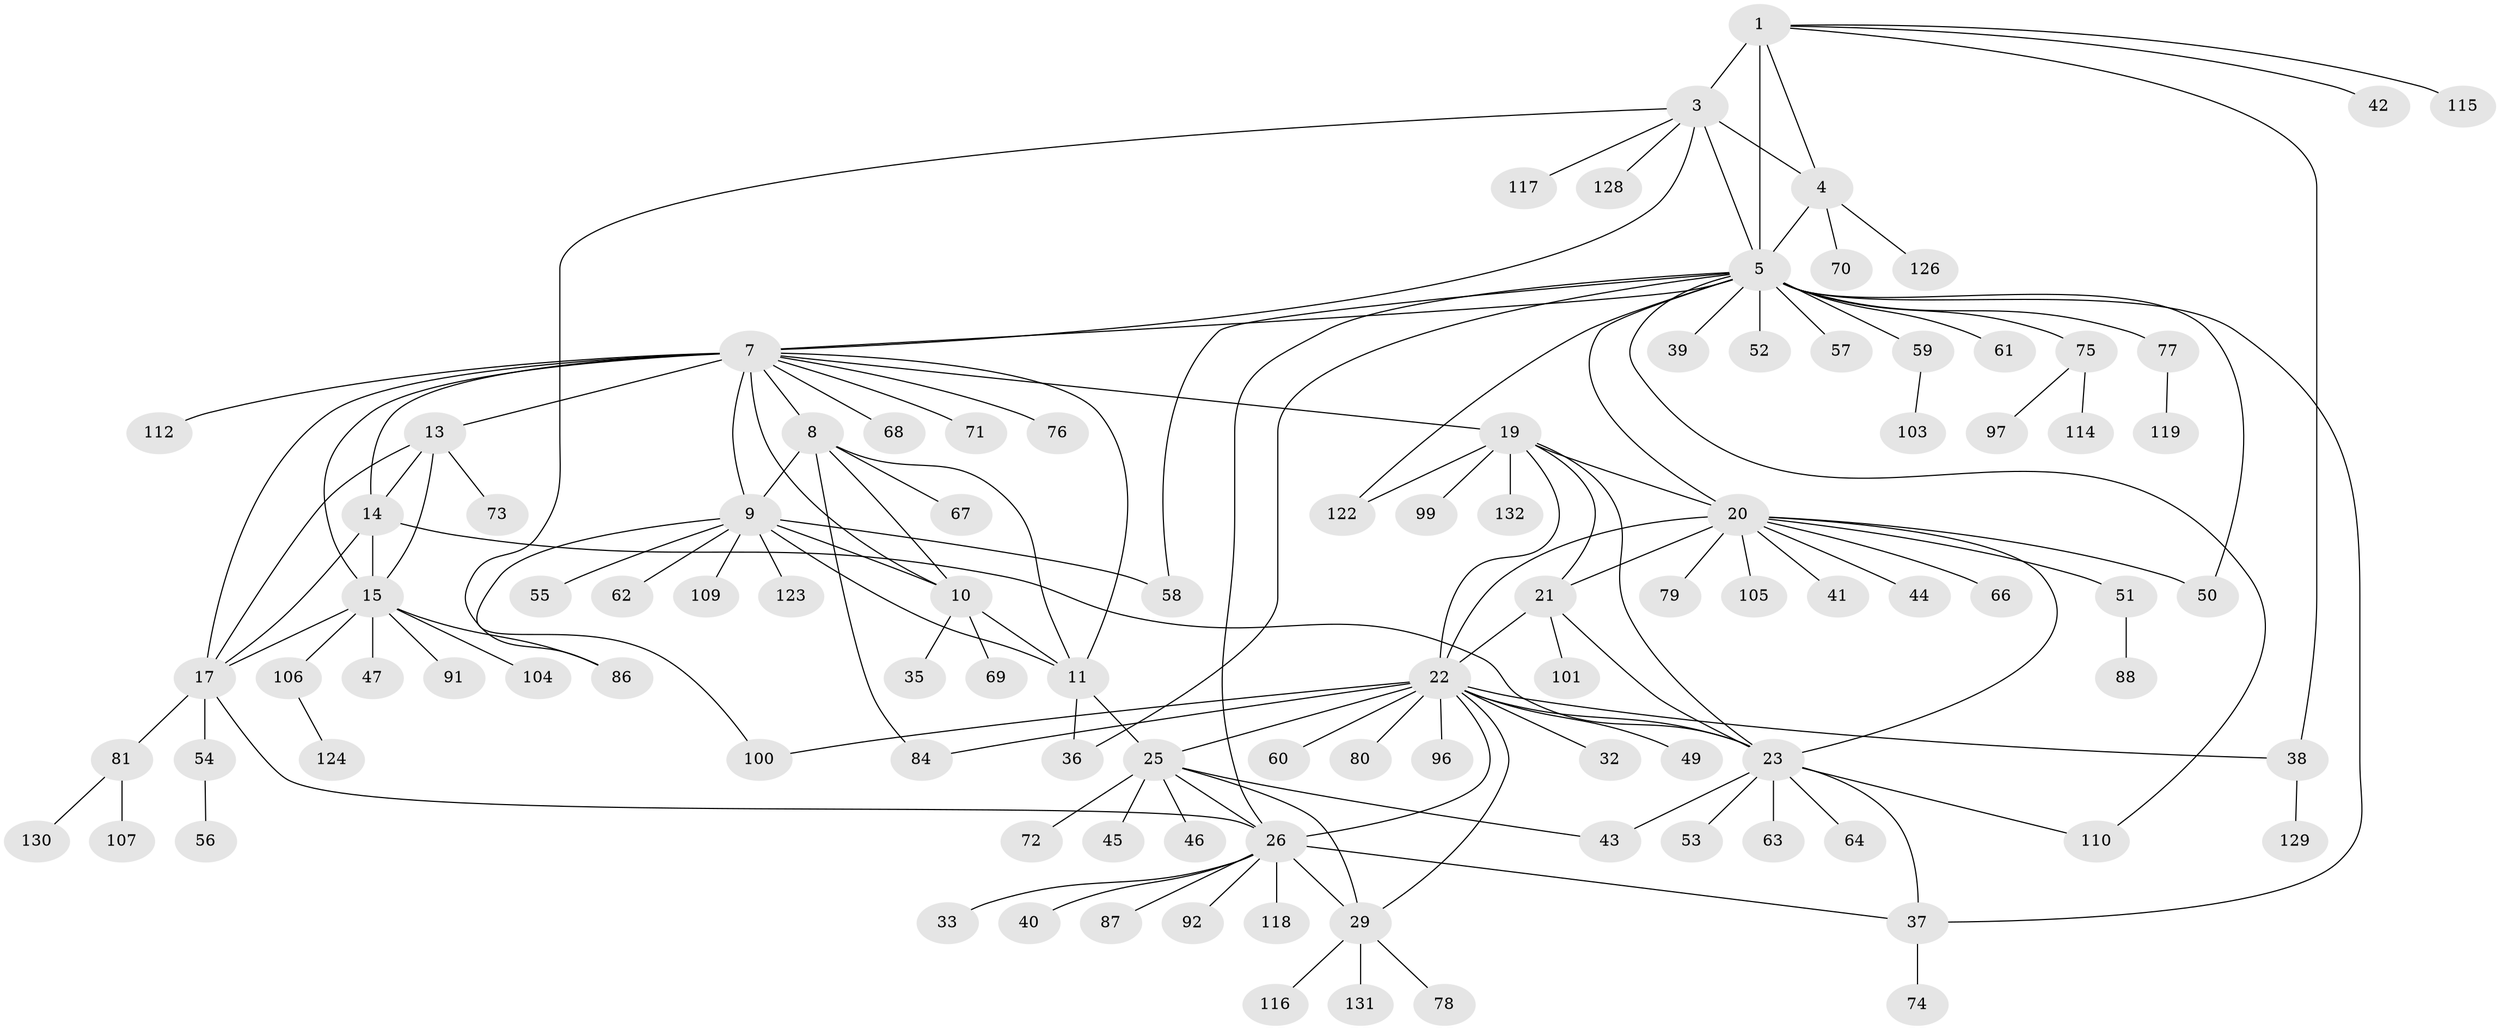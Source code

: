 // original degree distribution, {7: 0.06060606060606061, 6: 0.015151515151515152, 10: 0.007575757575757576, 8: 0.03787878787878788, 17: 0.007575757575757576, 9: 0.07575757575757576, 11: 0.015151515151515152, 13: 0.007575757575757576, 1: 0.5757575757575758, 3: 0.030303030303030304, 2: 0.14393939393939395, 4: 0.022727272727272728}
// Generated by graph-tools (version 1.1) at 2025/11/02/27/25 16:11:32]
// undirected, 102 vertices, 143 edges
graph export_dot {
graph [start="1"]
  node [color=gray90,style=filled];
  1 [super="+2"];
  3 [super="+102"];
  4 [super="+65"];
  5 [super="+6"];
  7 [super="+16"];
  8 [super="+83"];
  9 [super="+12"];
  10 [super="+94"];
  11;
  13 [super="+121"];
  14 [super="+125"];
  15 [super="+18"];
  17 [super="+48"];
  19 [super="+82"];
  20 [super="+24"];
  21 [super="+31"];
  22 [super="+27"];
  23 [super="+95"];
  25 [super="+34"];
  26 [super="+28"];
  29 [super="+30"];
  32;
  33;
  35;
  36;
  37 [super="+127"];
  38 [super="+108"];
  39;
  40;
  41;
  42;
  43 [super="+85"];
  44;
  45 [super="+90"];
  46;
  47;
  49;
  50;
  51;
  52;
  53;
  54;
  55;
  56;
  57;
  58;
  59;
  60;
  61 [super="+120"];
  62;
  63;
  64;
  66 [super="+89"];
  67;
  68;
  69;
  70;
  71;
  72;
  73;
  74;
  75 [super="+93"];
  76;
  77;
  78;
  79;
  80;
  81 [super="+98"];
  84;
  86;
  87;
  88;
  91 [super="+111"];
  92;
  96;
  97;
  99;
  100 [super="+113"];
  101;
  103;
  104;
  105;
  106;
  107;
  109;
  110;
  112;
  114;
  115;
  116;
  117;
  118;
  119;
  122;
  123;
  124;
  126;
  128;
  129;
  130;
  131;
  132;
  1 -- 3 [weight=2];
  1 -- 4 [weight=2];
  1 -- 5 [weight=4];
  1 -- 38;
  1 -- 115;
  1 -- 42;
  3 -- 4;
  3 -- 5 [weight=2];
  3 -- 7;
  3 -- 86;
  3 -- 117;
  3 -- 128;
  4 -- 5 [weight=2];
  4 -- 70;
  4 -- 126;
  5 -- 26;
  5 -- 36;
  5 -- 37;
  5 -- 39;
  5 -- 52;
  5 -- 58;
  5 -- 59;
  5 -- 61;
  5 -- 75;
  5 -- 110;
  5 -- 122;
  5 -- 77;
  5 -- 50;
  5 -- 57;
  5 -- 20;
  5 -- 7;
  7 -- 8;
  7 -- 9 [weight=2];
  7 -- 10;
  7 -- 11;
  7 -- 19;
  7 -- 71;
  7 -- 76;
  7 -- 112;
  7 -- 17;
  7 -- 68;
  7 -- 13;
  7 -- 14;
  7 -- 15 [weight=2];
  8 -- 9 [weight=2];
  8 -- 10;
  8 -- 11;
  8 -- 67;
  8 -- 84;
  9 -- 10 [weight=2];
  9 -- 11 [weight=2];
  9 -- 55;
  9 -- 58;
  9 -- 100;
  9 -- 109;
  9 -- 123;
  9 -- 62;
  10 -- 11;
  10 -- 35;
  10 -- 69;
  11 -- 25;
  11 -- 36;
  13 -- 14;
  13 -- 15 [weight=2];
  13 -- 17;
  13 -- 73;
  14 -- 15 [weight=2];
  14 -- 17;
  14 -- 23;
  15 -- 17 [weight=2];
  15 -- 86;
  15 -- 104;
  15 -- 47;
  15 -- 106;
  15 -- 91;
  17 -- 54;
  17 -- 81;
  17 -- 26;
  19 -- 20 [weight=2];
  19 -- 21;
  19 -- 22;
  19 -- 23;
  19 -- 122;
  19 -- 132;
  19 -- 99;
  20 -- 21 [weight=2];
  20 -- 22 [weight=2];
  20 -- 23 [weight=2];
  20 -- 41;
  20 -- 50;
  20 -- 79;
  20 -- 105;
  20 -- 66;
  20 -- 44;
  20 -- 51;
  21 -- 22;
  21 -- 23;
  21 -- 101;
  22 -- 23;
  22 -- 32;
  22 -- 49;
  22 -- 60;
  22 -- 80;
  22 -- 96;
  22 -- 100;
  22 -- 84;
  22 -- 25;
  22 -- 26 [weight=2];
  22 -- 29 [weight=2];
  22 -- 38;
  23 -- 37;
  23 -- 43;
  23 -- 53;
  23 -- 63;
  23 -- 64;
  23 -- 110;
  25 -- 26 [weight=2];
  25 -- 29 [weight=2];
  25 -- 43;
  25 -- 45;
  25 -- 72;
  25 -- 46;
  26 -- 29 [weight=4];
  26 -- 40;
  26 -- 92;
  26 -- 118;
  26 -- 33;
  26 -- 87;
  26 -- 37;
  29 -- 78;
  29 -- 116;
  29 -- 131;
  37 -- 74;
  38 -- 129;
  51 -- 88;
  54 -- 56;
  59 -- 103;
  75 -- 97;
  75 -- 114;
  77 -- 119;
  81 -- 107;
  81 -- 130;
  106 -- 124;
}
